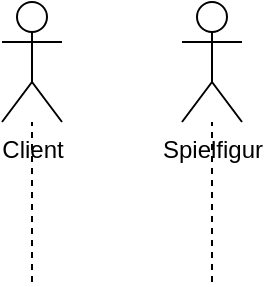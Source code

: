 <mxfile version="15.9.6" type="github">
  <diagram id="Wa5oBjYjr4noIHMLQoP5" name="Page-1">
    <mxGraphModel dx="652" dy="423" grid="1" gridSize="10" guides="1" tooltips="1" connect="1" arrows="1" fold="1" page="1" pageScale="1" pageWidth="827" pageHeight="1169" math="0" shadow="0">
      <root>
        <mxCell id="0" />
        <mxCell id="1" parent="0" />
        <mxCell id="BYghL89uylHXPIeEzwu4-1" value="Spielfigur" style="shape=umlActor;verticalLabelPosition=bottom;verticalAlign=top;html=1;outlineConnect=0;" vertex="1" parent="1">
          <mxGeometry x="240" y="200" width="30" height="60" as="geometry" />
        </mxCell>
        <mxCell id="BYghL89uylHXPIeEzwu4-2" value="Client" style="shape=umlActor;verticalLabelPosition=bottom;verticalAlign=top;html=1;outlineConnect=0;" vertex="1" parent="1">
          <mxGeometry x="150" y="200" width="30" height="60" as="geometry" />
        </mxCell>
        <mxCell id="BYghL89uylHXPIeEzwu4-3" value="" style="endArrow=none;dashed=1;html=1;rounded=0;" edge="1" parent="1" target="BYghL89uylHXPIeEzwu4-2">
          <mxGeometry width="50" height="50" relative="1" as="geometry">
            <mxPoint x="165" y="340" as="sourcePoint" />
            <mxPoint x="220" y="320" as="targetPoint" />
          </mxGeometry>
        </mxCell>
        <mxCell id="BYghL89uylHXPIeEzwu4-5" value="" style="endArrow=none;dashed=1;html=1;rounded=0;" edge="1" parent="1" target="BYghL89uylHXPIeEzwu4-1">
          <mxGeometry width="50" height="50" relative="1" as="geometry">
            <mxPoint x="255" y="340" as="sourcePoint" />
            <mxPoint x="310" y="380" as="targetPoint" />
          </mxGeometry>
        </mxCell>
      </root>
    </mxGraphModel>
  </diagram>
</mxfile>
